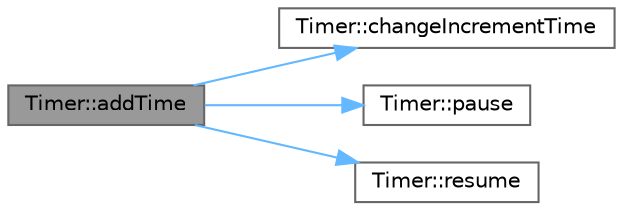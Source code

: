 digraph "Timer::addTime"
{
 // INTERACTIVE_SVG=YES
 // LATEX_PDF_SIZE
  bgcolor="transparent";
  edge [fontname=Helvetica,fontsize=10,labelfontname=Helvetica,labelfontsize=10];
  node [fontname=Helvetica,fontsize=10,shape=box,height=0.2,width=0.4];
  rankdir="LR";
  Node1 [id="Node000001",label="Timer::addTime",height=0.2,width=0.4,color="gray40", fillcolor="grey60", style="filled", fontcolor="black",tooltip=" "];
  Node1 -> Node2 [id="edge1_Node000001_Node000002",color="steelblue1",style="solid",tooltip=" "];
  Node2 [id="Node000002",label="Timer::changeIncrementTime",height=0.2,width=0.4,color="grey40", fillcolor="white", style="filled",URL="$class_timer.html#a1af9140ed7938e9252aef7a1e40475fb",tooltip="Allows the user to change the increment time used for adding time to the timer."];
  Node1 -> Node3 [id="edge2_Node000001_Node000003",color="steelblue1",style="solid",tooltip=" "];
  Node3 [id="Node000003",label="Timer::pause",height=0.2,width=0.4,color="grey40", fillcolor="white", style="filled",URL="$class_timer.html#a0289effad7b573c508bc27e405900a23",tooltip="Pauses the timer and calculates the remaining milliseconds."];
  Node1 -> Node4 [id="edge3_Node000001_Node000004",color="steelblue1",style="solid",tooltip=" "];
  Node4 [id="Node000004",label="Timer::resume",height=0.2,width=0.4,color="grey40", fillcolor="white", style="filled",URL="$class_timer.html#a4ac55a73bb3431db9d4d2fd70ae9a2e8",tooltip="Resumes the timer from where it was paused by recalculating the end time."];
}
